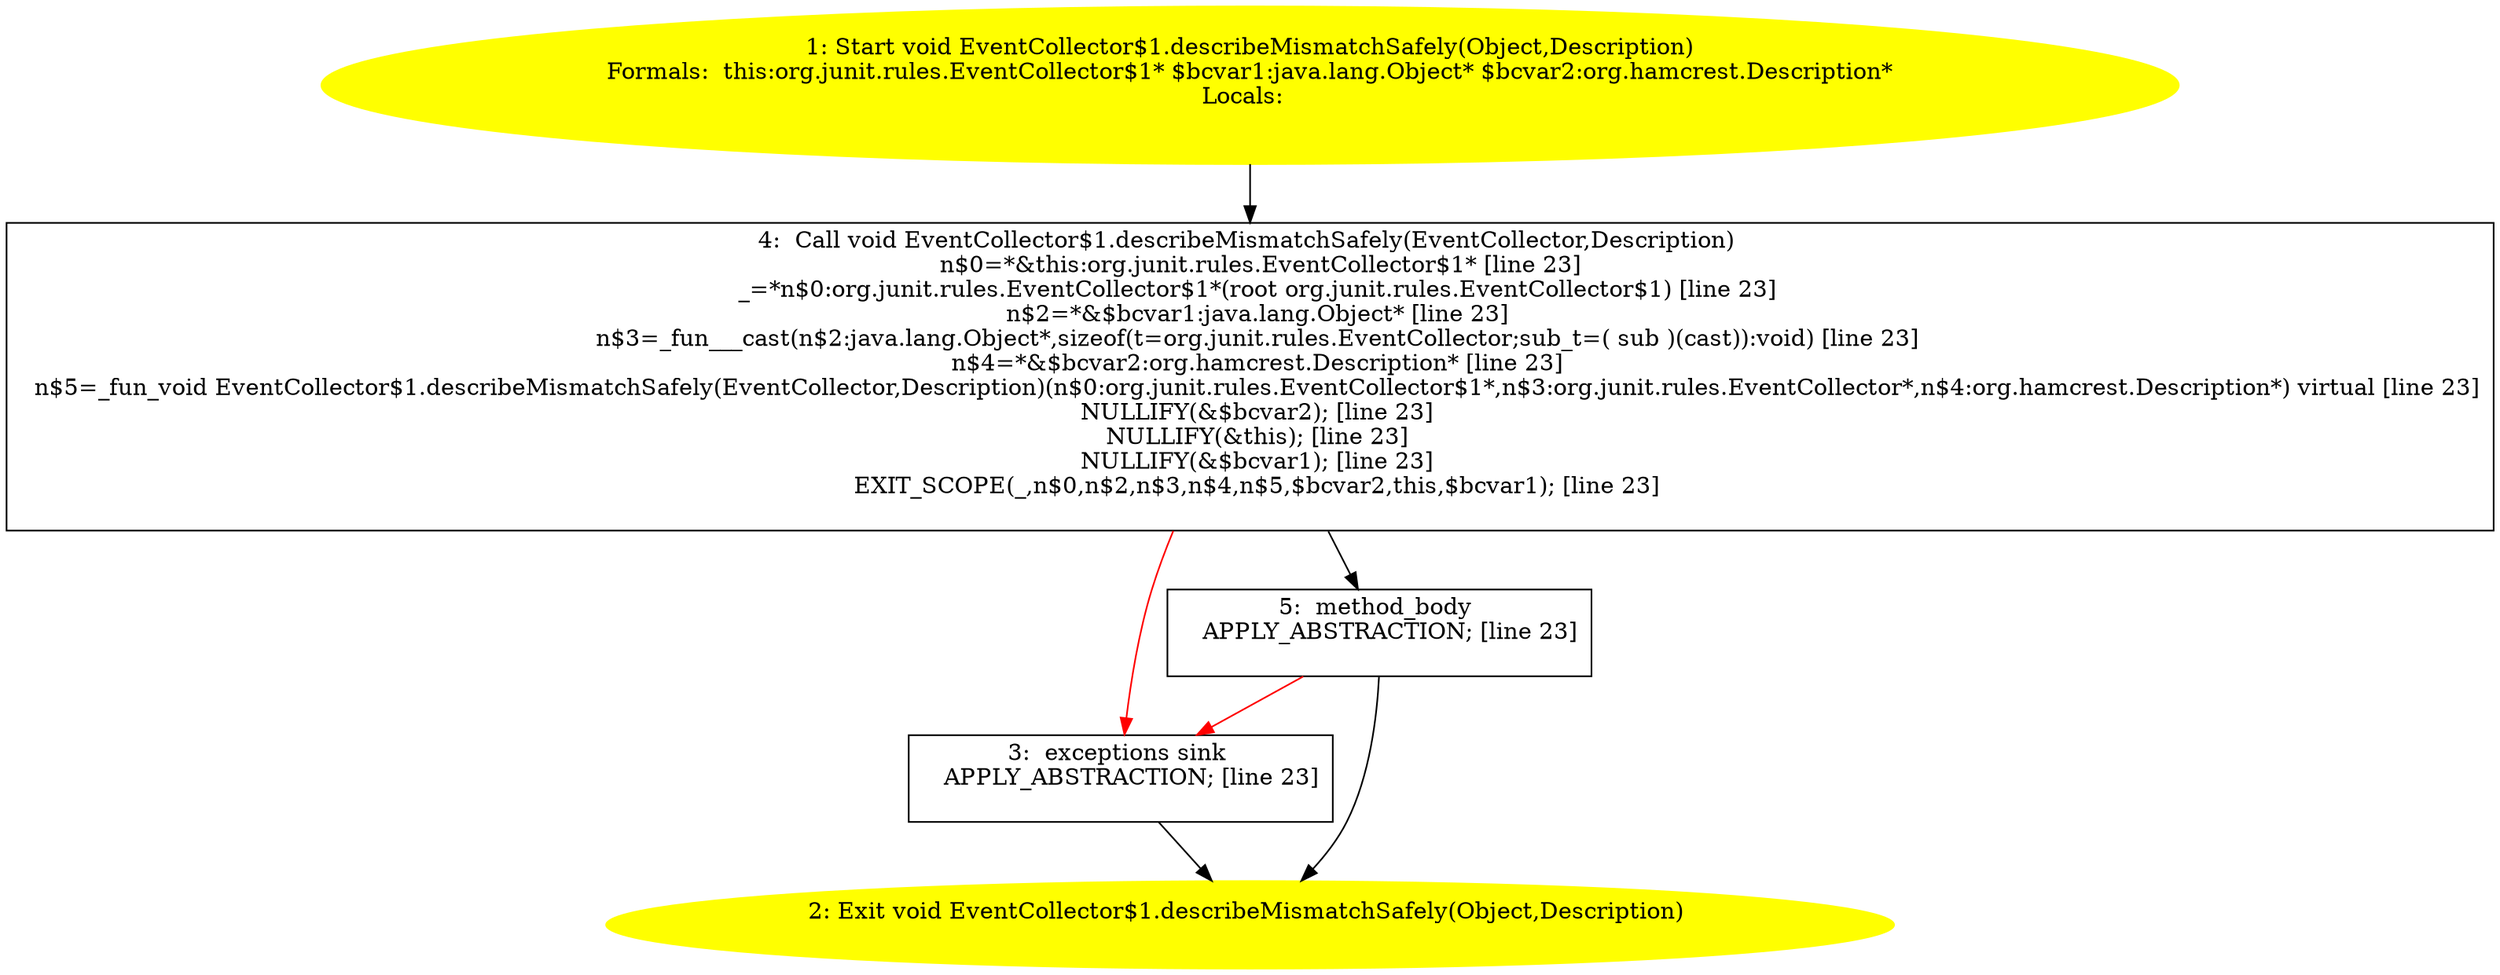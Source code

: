/* @generated */
digraph cfg {
"org.junit.rules.EventCollector$1.describeMismatchSafely(java.lang.Object,org.hamcrest.Description):v.eb57cca0d9bb01fb0758f3c0bfc1eba5_1" [label="1: Start void EventCollector$1.describeMismatchSafely(Object,Description)\nFormals:  this:org.junit.rules.EventCollector$1* $bcvar1:java.lang.Object* $bcvar2:org.hamcrest.Description*\nLocals:  \n  " color=yellow style=filled]
	

	 "org.junit.rules.EventCollector$1.describeMismatchSafely(java.lang.Object,org.hamcrest.Description):v.eb57cca0d9bb01fb0758f3c0bfc1eba5_1" -> "org.junit.rules.EventCollector$1.describeMismatchSafely(java.lang.Object,org.hamcrest.Description):v.eb57cca0d9bb01fb0758f3c0bfc1eba5_4" ;
"org.junit.rules.EventCollector$1.describeMismatchSafely(java.lang.Object,org.hamcrest.Description):v.eb57cca0d9bb01fb0758f3c0bfc1eba5_2" [label="2: Exit void EventCollector$1.describeMismatchSafely(Object,Description) \n  " color=yellow style=filled]
	

"org.junit.rules.EventCollector$1.describeMismatchSafely(java.lang.Object,org.hamcrest.Description):v.eb57cca0d9bb01fb0758f3c0bfc1eba5_3" [label="3:  exceptions sink \n   APPLY_ABSTRACTION; [line 23]\n " shape="box"]
	

	 "org.junit.rules.EventCollector$1.describeMismatchSafely(java.lang.Object,org.hamcrest.Description):v.eb57cca0d9bb01fb0758f3c0bfc1eba5_3" -> "org.junit.rules.EventCollector$1.describeMismatchSafely(java.lang.Object,org.hamcrest.Description):v.eb57cca0d9bb01fb0758f3c0bfc1eba5_2" ;
"org.junit.rules.EventCollector$1.describeMismatchSafely(java.lang.Object,org.hamcrest.Description):v.eb57cca0d9bb01fb0758f3c0bfc1eba5_4" [label="4:  Call void EventCollector$1.describeMismatchSafely(EventCollector,Description) \n   n$0=*&this:org.junit.rules.EventCollector$1* [line 23]\n  _=*n$0:org.junit.rules.EventCollector$1*(root org.junit.rules.EventCollector$1) [line 23]\n  n$2=*&$bcvar1:java.lang.Object* [line 23]\n  n$3=_fun___cast(n$2:java.lang.Object*,sizeof(t=org.junit.rules.EventCollector;sub_t=( sub )(cast)):void) [line 23]\n  n$4=*&$bcvar2:org.hamcrest.Description* [line 23]\n  n$5=_fun_void EventCollector$1.describeMismatchSafely(EventCollector,Description)(n$0:org.junit.rules.EventCollector$1*,n$3:org.junit.rules.EventCollector*,n$4:org.hamcrest.Description*) virtual [line 23]\n  NULLIFY(&$bcvar2); [line 23]\n  NULLIFY(&this); [line 23]\n  NULLIFY(&$bcvar1); [line 23]\n  EXIT_SCOPE(_,n$0,n$2,n$3,n$4,n$5,$bcvar2,this,$bcvar1); [line 23]\n " shape="box"]
	

	 "org.junit.rules.EventCollector$1.describeMismatchSafely(java.lang.Object,org.hamcrest.Description):v.eb57cca0d9bb01fb0758f3c0bfc1eba5_4" -> "org.junit.rules.EventCollector$1.describeMismatchSafely(java.lang.Object,org.hamcrest.Description):v.eb57cca0d9bb01fb0758f3c0bfc1eba5_5" ;
	 "org.junit.rules.EventCollector$1.describeMismatchSafely(java.lang.Object,org.hamcrest.Description):v.eb57cca0d9bb01fb0758f3c0bfc1eba5_4" -> "org.junit.rules.EventCollector$1.describeMismatchSafely(java.lang.Object,org.hamcrest.Description):v.eb57cca0d9bb01fb0758f3c0bfc1eba5_3" [color="red" ];
"org.junit.rules.EventCollector$1.describeMismatchSafely(java.lang.Object,org.hamcrest.Description):v.eb57cca0d9bb01fb0758f3c0bfc1eba5_5" [label="5:  method_body \n   APPLY_ABSTRACTION; [line 23]\n " shape="box"]
	

	 "org.junit.rules.EventCollector$1.describeMismatchSafely(java.lang.Object,org.hamcrest.Description):v.eb57cca0d9bb01fb0758f3c0bfc1eba5_5" -> "org.junit.rules.EventCollector$1.describeMismatchSafely(java.lang.Object,org.hamcrest.Description):v.eb57cca0d9bb01fb0758f3c0bfc1eba5_2" ;
	 "org.junit.rules.EventCollector$1.describeMismatchSafely(java.lang.Object,org.hamcrest.Description):v.eb57cca0d9bb01fb0758f3c0bfc1eba5_5" -> "org.junit.rules.EventCollector$1.describeMismatchSafely(java.lang.Object,org.hamcrest.Description):v.eb57cca0d9bb01fb0758f3c0bfc1eba5_3" [color="red" ];
}
